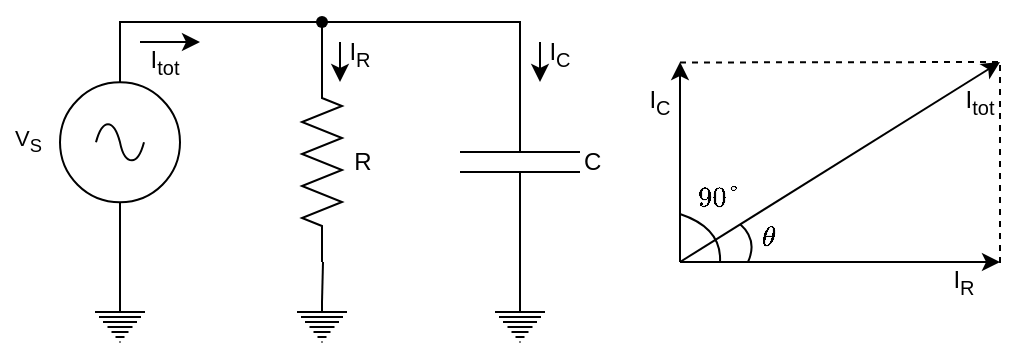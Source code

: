 <mxfile version="28.2.7">
  <diagram name="Page 1" id="Page-1">
    <mxGraphModel dx="1133" dy="638" grid="1" gridSize="10" guides="1" tooltips="1" connect="1" arrows="1" fold="1" page="1" pageScale="1" pageWidth="827" pageHeight="1169" math="1" shadow="0">
      <root>
        <mxCell id="0" />
        <mxCell id="1" parent="0" />
        <mxCell id="gmeczGZ3l1ycVdg2-Da3-49" value="&lt;div align=&quot;right&quot;&gt;V&lt;sub&gt;S&lt;/sub&gt;&lt;/div&gt;" style="text;html=1;whiteSpace=wrap;strokeColor=none;fillColor=none;align=right;verticalAlign=middle;rounded=0;fontFamily=Helvetica;fontSize=11;fontColor=default;labelBackgroundColor=default;convertToSvg=1;" vertex="1" parent="1">
          <mxGeometry x="60" y="245.18" width="23" height="30" as="geometry" />
        </mxCell>
        <mxCell id="gmeczGZ3l1ycVdg2-Da3-50" style="edgeStyle=orthogonalEdgeStyle;shape=connector;rounded=0;orthogonalLoop=1;jettySize=auto;html=1;exitX=0.5;exitY=0;exitDx=0;exitDy=0;exitPerimeter=0;strokeColor=default;align=center;verticalAlign=middle;fontFamily=Helvetica;fontSize=11;fontColor=default;labelBackgroundColor=default;endArrow=none;endFill=0;" edge="1" parent="1" source="gmeczGZ3l1ycVdg2-Da3-51" target="gmeczGZ3l1ycVdg2-Da3-57">
          <mxGeometry relative="1" as="geometry">
            <Array as="points">
              <mxPoint x="120" y="200" />
            </Array>
          </mxGeometry>
        </mxCell>
        <mxCell id="gmeczGZ3l1ycVdg2-Da3-51" value="" style="pointerEvents=1;verticalLabelPosition=bottom;shadow=0;dashed=0;align=center;html=1;verticalAlign=top;shape=mxgraph.electrical.signal_sources.source;aspect=fixed;points=[[0.5,0,0],[1,0.5,0],[0.5,1,0],[0,0.5,0]];elSignalType=ac;convertToSvg=1;" vertex="1" parent="1">
          <mxGeometry x="90" y="230.18" width="60" height="60" as="geometry" />
        </mxCell>
        <mxCell id="gmeczGZ3l1ycVdg2-Da3-52" value="R" style="pointerEvents=1;verticalLabelPosition=bottom;shadow=0;dashed=0;align=center;html=1;verticalAlign=middle;shape=mxgraph.electrical.resistors.resistor_2;convertToSvg=1;rotation=90;horizontal=0;" vertex="1" parent="1">
          <mxGeometry x="171" y="260" width="100" height="20" as="geometry" />
        </mxCell>
        <mxCell id="gmeczGZ3l1ycVdg2-Da3-53" value="" style="edgeStyle=orthogonalEdgeStyle;rounded=0;orthogonalLoop=1;jettySize=auto;html=1;endArrow=none;endFill=0;" edge="1" parent="1" source="gmeczGZ3l1ycVdg2-Da3-54" target="gmeczGZ3l1ycVdg2-Da3-57">
          <mxGeometry relative="1" as="geometry">
            <Array as="points">
              <mxPoint x="320" y="200" />
            </Array>
          </mxGeometry>
        </mxCell>
        <mxCell id="gmeczGZ3l1ycVdg2-Da3-54" value="C" style="pointerEvents=1;verticalLabelPosition=bottom;shadow=0;dashed=0;align=left;html=1;verticalAlign=middle;shape=mxgraph.electrical.capacitors.capacitor_1;rotation=90;horizontal=0;convertToSvg=1;" vertex="1" parent="1">
          <mxGeometry x="270" y="240" width="100" height="60" as="geometry" />
        </mxCell>
        <mxCell id="gmeczGZ3l1ycVdg2-Da3-55" value="" style="edgeStyle=orthogonalEdgeStyle;shape=connector;rounded=0;orthogonalLoop=1;jettySize=auto;html=1;strokeColor=default;align=center;verticalAlign=middle;fontFamily=Helvetica;fontSize=11;fontColor=default;labelBackgroundColor=default;endArrow=none;endFill=0;" edge="1" parent="1" target="gmeczGZ3l1ycVdg2-Da3-52">
          <mxGeometry relative="1" as="geometry">
            <mxPoint x="221" y="340" as="sourcePoint" />
          </mxGeometry>
        </mxCell>
        <mxCell id="gmeczGZ3l1ycVdg2-Da3-56" value="" style="edgeStyle=orthogonalEdgeStyle;shape=connector;rounded=0;orthogonalLoop=1;jettySize=auto;html=1;strokeColor=default;align=center;verticalAlign=middle;fontFamily=Helvetica;fontSize=11;fontColor=default;labelBackgroundColor=default;endArrow=none;endFill=0;" edge="1" parent="1" source="gmeczGZ3l1ycVdg2-Da3-57" target="gmeczGZ3l1ycVdg2-Da3-52">
          <mxGeometry relative="1" as="geometry" />
        </mxCell>
        <mxCell id="gmeczGZ3l1ycVdg2-Da3-57" value="" style="shape=waypoint;sketch=0;size=6;pointerEvents=1;points=[];fillColor=default;resizable=0;rotatable=0;perimeter=centerPerimeter;snapToPoint=1;align=left;shadow=0;dashed=0;horizontal=0;" vertex="1" parent="1">
          <mxGeometry x="211" y="190" width="20" height="20" as="geometry" />
        </mxCell>
        <mxCell id="gmeczGZ3l1ycVdg2-Da3-58" value="" style="pointerEvents=1;verticalLabelPosition=bottom;shadow=0;dashed=0;align=center;html=1;verticalAlign=top;shape=mxgraph.electrical.signal_sources.protective_earth;fontFamily=Helvetica;fontSize=11;fontColor=default;labelBackgroundColor=default;" vertex="1" parent="1">
          <mxGeometry x="208.5" y="340" width="25" height="20" as="geometry" />
        </mxCell>
        <mxCell id="gmeczGZ3l1ycVdg2-Da3-59" value="" style="pointerEvents=1;verticalLabelPosition=bottom;shadow=0;dashed=0;align=center;html=1;verticalAlign=top;shape=mxgraph.electrical.signal_sources.protective_earth;fontFamily=Helvetica;fontSize=11;fontColor=default;labelBackgroundColor=default;" vertex="1" parent="1">
          <mxGeometry x="307.5" y="340" width="25" height="20" as="geometry" />
        </mxCell>
        <mxCell id="gmeczGZ3l1ycVdg2-Da3-60" value="" style="pointerEvents=1;verticalLabelPosition=bottom;shadow=0;dashed=0;align=center;html=1;verticalAlign=top;shape=mxgraph.electrical.signal_sources.protective_earth;fontFamily=Helvetica;fontSize=11;fontColor=default;labelBackgroundColor=default;" vertex="1" parent="1">
          <mxGeometry x="107.5" y="340" width="25" height="20" as="geometry" />
        </mxCell>
        <mxCell id="gmeczGZ3l1ycVdg2-Da3-61" style="edgeStyle=orthogonalEdgeStyle;shape=connector;rounded=0;orthogonalLoop=1;jettySize=auto;html=1;exitX=0.5;exitY=1;exitDx=0;exitDy=0;exitPerimeter=0;entryX=0.5;entryY=0;entryDx=0;entryDy=0;entryPerimeter=0;strokeColor=default;align=center;verticalAlign=middle;fontFamily=Helvetica;fontSize=11;fontColor=default;labelBackgroundColor=default;endArrow=none;endFill=0;" edge="1" parent="1" source="gmeczGZ3l1ycVdg2-Da3-51" target="gmeczGZ3l1ycVdg2-Da3-60">
          <mxGeometry relative="1" as="geometry" />
        </mxCell>
        <mxCell id="gmeczGZ3l1ycVdg2-Da3-62" style="edgeStyle=orthogonalEdgeStyle;shape=connector;rounded=0;orthogonalLoop=1;jettySize=auto;html=1;exitX=1;exitY=0.5;exitDx=0;exitDy=0;exitPerimeter=0;entryX=0.5;entryY=0;entryDx=0;entryDy=0;entryPerimeter=0;strokeColor=default;align=center;verticalAlign=middle;fontFamily=Helvetica;fontSize=11;fontColor=default;labelBackgroundColor=default;endArrow=none;endFill=0;" edge="1" parent="1" source="gmeczGZ3l1ycVdg2-Da3-54" target="gmeczGZ3l1ycVdg2-Da3-59">
          <mxGeometry relative="1" as="geometry" />
        </mxCell>
        <mxCell id="gmeczGZ3l1ycVdg2-Da3-63" value="" style="edgeStyle=none;orthogonalLoop=1;jettySize=auto;html=1;rounded=0;" edge="1" parent="1">
          <mxGeometry width="80" relative="1" as="geometry">
            <mxPoint x="130" y="210" as="sourcePoint" />
            <mxPoint x="160" y="210" as="targetPoint" />
            <Array as="points" />
          </mxGeometry>
        </mxCell>
        <mxCell id="gmeczGZ3l1ycVdg2-Da3-64" value="" style="edgeStyle=none;orthogonalLoop=1;jettySize=auto;html=1;rounded=0;" edge="1" parent="1">
          <mxGeometry width="80" relative="1" as="geometry">
            <mxPoint x="230" y="210" as="sourcePoint" />
            <mxPoint x="230" y="230" as="targetPoint" />
            <Array as="points" />
          </mxGeometry>
        </mxCell>
        <mxCell id="gmeczGZ3l1ycVdg2-Da3-65" value="" style="edgeStyle=none;orthogonalLoop=1;jettySize=auto;html=1;rounded=0;" edge="1" parent="1">
          <mxGeometry width="80" relative="1" as="geometry">
            <mxPoint x="330" y="210" as="sourcePoint" />
            <mxPoint x="330" y="230" as="targetPoint" />
            <Array as="points" />
          </mxGeometry>
        </mxCell>
        <mxCell id="gmeczGZ3l1ycVdg2-Da3-66" value="I&lt;sub&gt;tot&lt;/sub&gt;" style="text;html=1;whiteSpace=wrap;strokeColor=none;fillColor=none;align=center;verticalAlign=middle;rounded=0;" vertex="1" parent="1">
          <mxGeometry x="125" y="210" width="35" height="20" as="geometry" />
        </mxCell>
        <mxCell id="gmeczGZ3l1ycVdg2-Da3-67" value="I&lt;sub&gt;R&lt;/sub&gt;" style="text;html=1;whiteSpace=wrap;strokeColor=none;fillColor=none;align=center;verticalAlign=middle;rounded=0;" vertex="1" parent="1">
          <mxGeometry x="228" y="201" width="24" height="30" as="geometry" />
        </mxCell>
        <mxCell id="gmeczGZ3l1ycVdg2-Da3-68" value="I&lt;sub&gt;C&lt;/sub&gt;" style="text;html=1;whiteSpace=wrap;strokeColor=none;fillColor=none;align=center;verticalAlign=middle;rounded=0;" vertex="1" parent="1">
          <mxGeometry x="328" y="201" width="24" height="30" as="geometry" />
        </mxCell>
        <mxCell id="gmeczGZ3l1ycVdg2-Da3-69" value="$$\theta$$" style="text;html=1;whiteSpace=wrap;strokeColor=none;fillColor=none;align=center;verticalAlign=middle;rounded=0;" vertex="1" parent="1">
          <mxGeometry x="434" y="298" width="20" height="20" as="geometry" />
        </mxCell>
        <mxCell id="gmeczGZ3l1ycVdg2-Da3-70" value="" style="edgeStyle=none;orthogonalLoop=1;jettySize=auto;html=1;rounded=0;" edge="1" parent="1">
          <mxGeometry width="80" relative="1" as="geometry">
            <mxPoint x="400" y="320" as="sourcePoint" />
            <mxPoint x="560" y="320" as="targetPoint" />
            <Array as="points" />
          </mxGeometry>
        </mxCell>
        <mxCell id="gmeczGZ3l1ycVdg2-Da3-71" value="" style="edgeStyle=none;orthogonalLoop=1;jettySize=auto;html=1;rounded=0;" edge="1" parent="1">
          <mxGeometry width="80" relative="1" as="geometry">
            <mxPoint x="400" y="320" as="sourcePoint" />
            <mxPoint x="400" y="220" as="targetPoint" />
            <Array as="points" />
          </mxGeometry>
        </mxCell>
        <mxCell id="gmeczGZ3l1ycVdg2-Da3-72" value="" style="edgeStyle=none;orthogonalLoop=1;jettySize=auto;html=1;rounded=0;" edge="1" parent="1">
          <mxGeometry width="80" relative="1" as="geometry">
            <mxPoint x="400" y="320" as="sourcePoint" />
            <mxPoint x="560" y="220" as="targetPoint" />
            <Array as="points" />
          </mxGeometry>
        </mxCell>
        <mxCell id="gmeczGZ3l1ycVdg2-Da3-73" value="" style="curved=1;endArrow=none;html=1;rounded=0;endFill=0;" edge="1" parent="1">
          <mxGeometry width="50" height="50" relative="1" as="geometry">
            <mxPoint x="430" y="301" as="sourcePoint" />
            <mxPoint x="434" y="320" as="targetPoint" />
            <Array as="points">
              <mxPoint x="439" y="309" />
            </Array>
          </mxGeometry>
        </mxCell>
        <mxCell id="gmeczGZ3l1ycVdg2-Da3-74" value="I&lt;sub&gt;R&lt;/sub&gt;" style="text;html=1;whiteSpace=wrap;strokeColor=none;fillColor=none;align=center;verticalAlign=middle;rounded=0;" vertex="1" parent="1">
          <mxGeometry x="532" y="320" width="20" height="20" as="geometry" />
        </mxCell>
        <mxCell id="gmeczGZ3l1ycVdg2-Da3-75" value="I&lt;sub&gt;C&lt;/sub&gt;" style="text;html=1;whiteSpace=wrap;strokeColor=none;fillColor=none;align=center;verticalAlign=middle;rounded=0;" vertex="1" parent="1">
          <mxGeometry x="380" y="230" width="20" height="20" as="geometry" />
        </mxCell>
        <mxCell id="gmeczGZ3l1ycVdg2-Da3-76" value="I&lt;sub&gt;tot&lt;/sub&gt;" style="text;html=1;whiteSpace=wrap;strokeColor=none;fillColor=none;align=center;verticalAlign=middle;rounded=0;" vertex="1" parent="1">
          <mxGeometry x="540" y="230" width="20" height="20" as="geometry" />
        </mxCell>
        <mxCell id="gmeczGZ3l1ycVdg2-Da3-77" value="" style="edgeStyle=none;orthogonalLoop=1;jettySize=auto;html=1;rounded=0;endArrow=none;endFill=0;dashed=1;" edge="1" parent="1">
          <mxGeometry width="80" relative="1" as="geometry">
            <mxPoint x="400" y="220.24" as="sourcePoint" />
            <mxPoint x="560" y="220" as="targetPoint" />
            <Array as="points" />
          </mxGeometry>
        </mxCell>
        <mxCell id="gmeczGZ3l1ycVdg2-Da3-78" value="" style="edgeStyle=none;orthogonalLoop=1;jettySize=auto;html=1;rounded=0;endArrow=none;endFill=0;dashed=1;" edge="1" parent="1">
          <mxGeometry width="80" relative="1" as="geometry">
            <mxPoint x="560" y="320.49" as="sourcePoint" />
            <mxPoint x="560" y="220" as="targetPoint" />
            <Array as="points" />
          </mxGeometry>
        </mxCell>
        <mxCell id="gmeczGZ3l1ycVdg2-Da3-79" value="" style="curved=1;endArrow=none;html=1;rounded=0;endFill=0;" edge="1" parent="1">
          <mxGeometry width="50" height="50" relative="1" as="geometry">
            <mxPoint x="400" y="296" as="sourcePoint" />
            <mxPoint x="420" y="320" as="targetPoint" />
            <Array as="points">
              <mxPoint x="421" y="303" />
            </Array>
          </mxGeometry>
        </mxCell>
        <mxCell id="gmeczGZ3l1ycVdg2-Da3-80" value="$$90\unicode{xB0}$$" style="text;html=1;whiteSpace=wrap;strokeColor=none;fillColor=none;align=center;verticalAlign=middle;rounded=0;convertToSvg=0;" vertex="1" parent="1">
          <mxGeometry x="400" y="278" width="40" height="20" as="geometry" />
        </mxCell>
      </root>
    </mxGraphModel>
  </diagram>
</mxfile>
